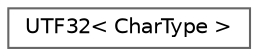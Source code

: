 digraph "Graphical Class Hierarchy"
{
 // LATEX_PDF_SIZE
  bgcolor="transparent";
  edge [fontname=Helvetica,fontsize=10,labelfontname=Helvetica,labelfontsize=10];
  node [fontname=Helvetica,fontsize=10,shape=box,height=0.2,width=0.4];
  rankdir="LR";
  Node0 [id="Node000000",label="UTF32\< CharType \>",height=0.2,width=0.4,color="grey40", fillcolor="white", style="filled",URL="$struct_u_t_f32.html",tooltip="UTF-32 encoding."];
}
